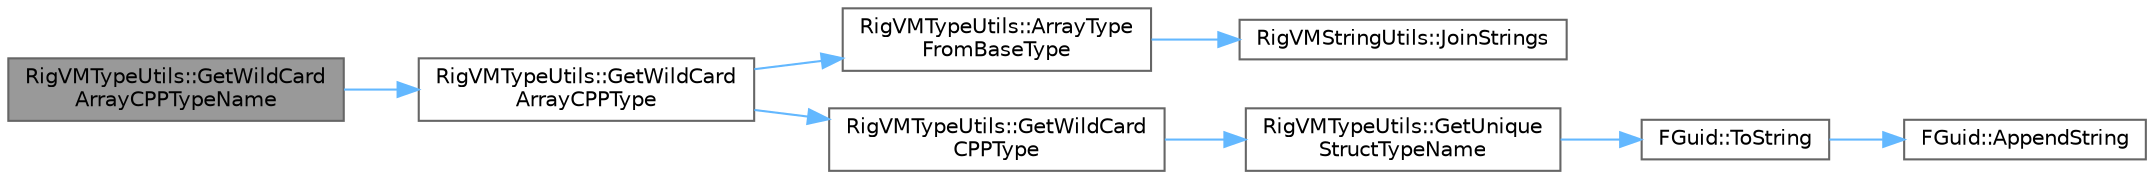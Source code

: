 digraph "RigVMTypeUtils::GetWildCardArrayCPPTypeName"
{
 // INTERACTIVE_SVG=YES
 // LATEX_PDF_SIZE
  bgcolor="transparent";
  edge [fontname=Helvetica,fontsize=10,labelfontname=Helvetica,labelfontsize=10];
  node [fontname=Helvetica,fontsize=10,shape=box,height=0.2,width=0.4];
  rankdir="LR";
  Node1 [id="Node000001",label="RigVMTypeUtils::GetWildCard\lArrayCPPTypeName",height=0.2,width=0.4,color="gray40", fillcolor="grey60", style="filled", fontcolor="black",tooltip=" "];
  Node1 -> Node2 [id="edge1_Node000001_Node000002",color="steelblue1",style="solid",tooltip=" "];
  Node2 [id="Node000002",label="RigVMTypeUtils::GetWildCard\lArrayCPPType",height=0.2,width=0.4,color="grey40", fillcolor="white", style="filled",URL="$d9/d01/namespaceRigVMTypeUtils.html#a3f41e8a28802cab3e4aebb9b7378532c",tooltip=" "];
  Node2 -> Node3 [id="edge2_Node000002_Node000003",color="steelblue1",style="solid",tooltip=" "];
  Node3 [id="Node000003",label="RigVMTypeUtils::ArrayType\lFromBaseType",height=0.2,width=0.4,color="grey40", fillcolor="white", style="filled",URL="$d9/d01/namespaceRigVMTypeUtils.html#a2fb181266b23b35b05f728d7e8a708c4",tooltip=" "];
  Node3 -> Node4 [id="edge3_Node000003_Node000004",color="steelblue1",style="solid",tooltip=" "];
  Node4 [id="Node000004",label="RigVMStringUtils::JoinStrings",height=0.2,width=0.4,color="grey40", fillcolor="white", style="filled",URL="$d4/d45/namespaceRigVMStringUtils.html#a9f7d8290ae7e21781469054f8bf2365a",tooltip=" "];
  Node2 -> Node5 [id="edge4_Node000002_Node000005",color="steelblue1",style="solid",tooltip=" "];
  Node5 [id="Node000005",label="RigVMTypeUtils::GetWildCard\lCPPType",height=0.2,width=0.4,color="grey40", fillcolor="white", style="filled",URL="$d9/d01/namespaceRigVMTypeUtils.html#a0fc6e33b5d5920c6881f97cb6b32d7ef",tooltip=" "];
  Node5 -> Node6 [id="edge5_Node000005_Node000006",color="steelblue1",style="solid",tooltip=" "];
  Node6 [id="Node000006",label="RigVMTypeUtils::GetUnique\lStructTypeName",height=0.2,width=0.4,color="grey40", fillcolor="white", style="filled",URL="$d9/d01/namespaceRigVMTypeUtils.html#a16311f576b12806cf04205f5dade1366",tooltip=" "];
  Node6 -> Node7 [id="edge6_Node000006_Node000007",color="steelblue1",style="solid",tooltip=" "];
  Node7 [id="Node000007",label="FGuid::ToString",height=0.2,width=0.4,color="grey40", fillcolor="white", style="filled",URL="$d8/d29/structFGuid.html#a62be683180018dce5fbb52ca04daf184",tooltip="Converts this GUID to its string representation."];
  Node7 -> Node8 [id="edge7_Node000007_Node000008",color="steelblue1",style="solid",tooltip=" "];
  Node8 [id="Node000008",label="FGuid::AppendString",height=0.2,width=0.4,color="grey40", fillcolor="white", style="filled",URL="$d8/d29/structFGuid.html#ab38751480606a0f876ce1592ce4445cf",tooltip="Converts this GUID to its string representation using the specified format."];
}
